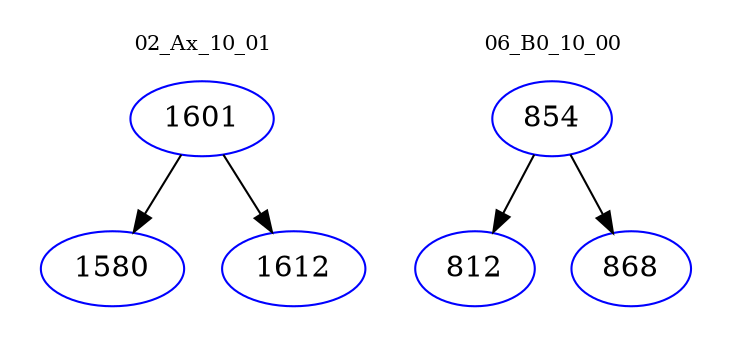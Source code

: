 digraph{
subgraph cluster_0 {
color = white
label = "02_Ax_10_01";
fontsize=10;
T0_1601 [label="1601", color="blue"]
T0_1601 -> T0_1580 [color="black"]
T0_1580 [label="1580", color="blue"]
T0_1601 -> T0_1612 [color="black"]
T0_1612 [label="1612", color="blue"]
}
subgraph cluster_1 {
color = white
label = "06_B0_10_00";
fontsize=10;
T1_854 [label="854", color="blue"]
T1_854 -> T1_812 [color="black"]
T1_812 [label="812", color="blue"]
T1_854 -> T1_868 [color="black"]
T1_868 [label="868", color="blue"]
}
}
